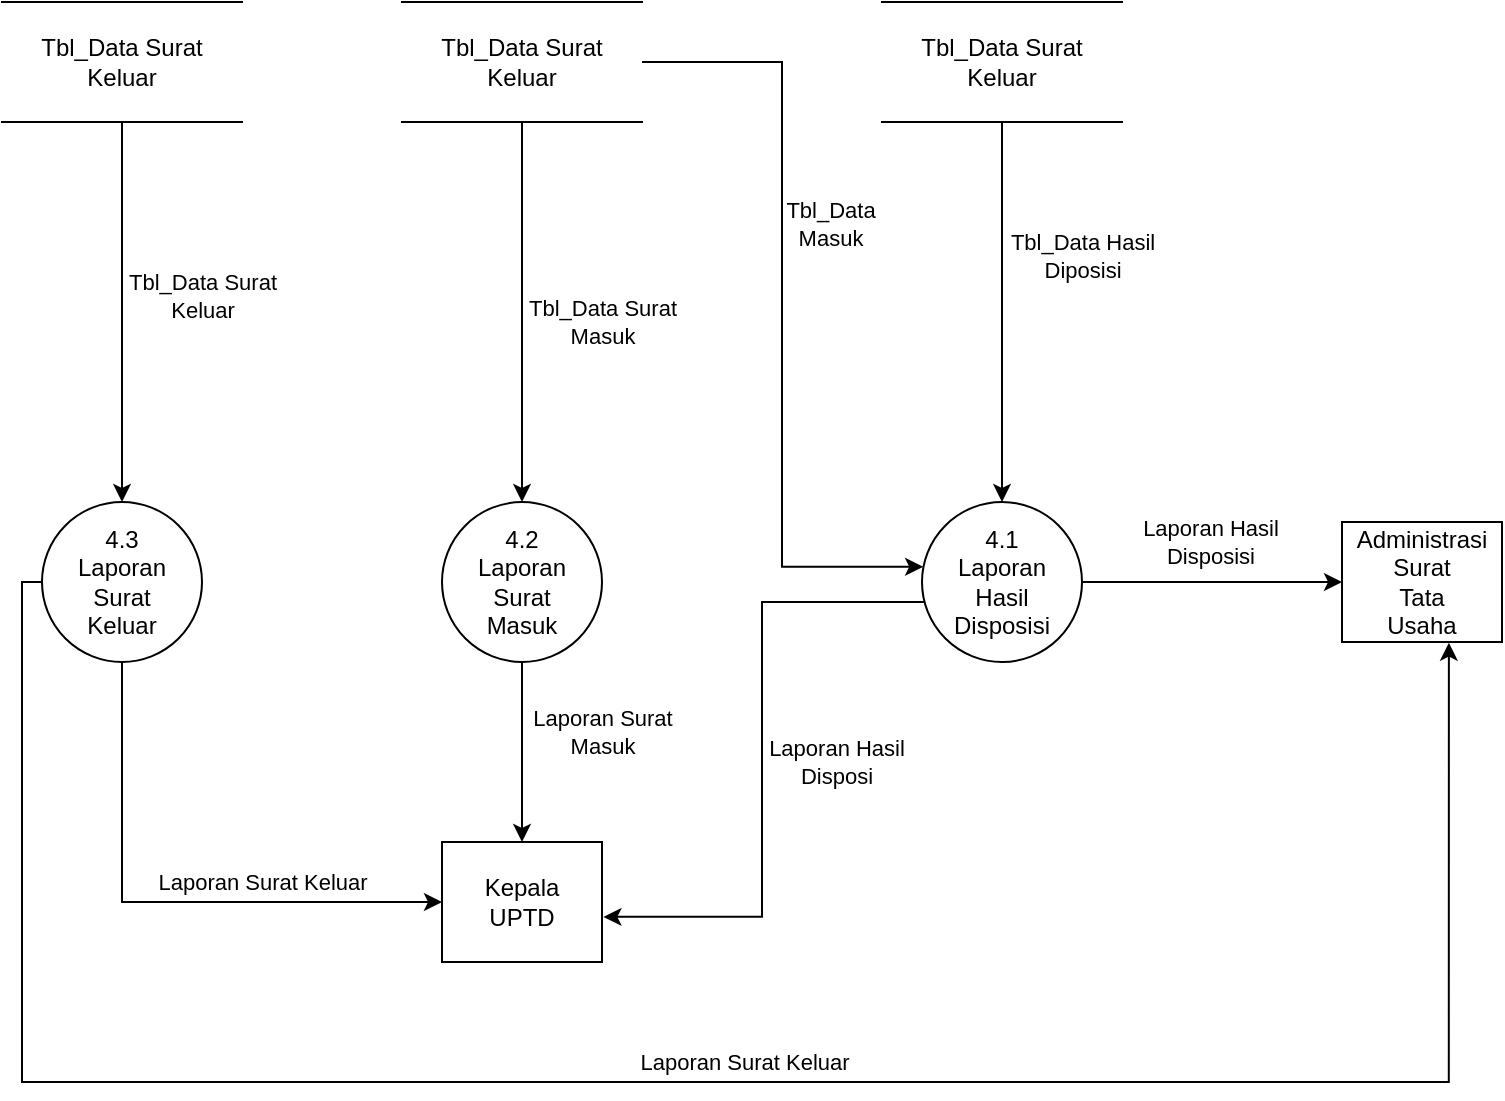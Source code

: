 <mxfile version="24.8.6">
  <diagram name="Halaman-1" id="_SG1ShwX3pmdfHbwFW69">
    <mxGraphModel dx="1000" dy="530" grid="1" gridSize="10" guides="1" tooltips="1" connect="1" arrows="1" fold="1" page="1" pageScale="1" pageWidth="827" pageHeight="1169" math="0" shadow="0">
      <root>
        <mxCell id="0" />
        <mxCell id="1" parent="0" />
        <mxCell id="KRCaQg-ymXRVWUEwnPy7-3" value="" style="edgeStyle=orthogonalEdgeStyle;rounded=0;orthogonalLoop=1;jettySize=auto;html=1;" edge="1" parent="1" source="KRCaQg-ymXRVWUEwnPy7-1" target="KRCaQg-ymXRVWUEwnPy7-2">
          <mxGeometry relative="1" as="geometry">
            <Array as="points">
              <mxPoint x="60" y="340" />
              <mxPoint x="60" y="340" />
            </Array>
          </mxGeometry>
        </mxCell>
        <mxCell id="KRCaQg-ymXRVWUEwnPy7-13" value="Tbl_Data Surat&lt;div&gt;Keluar&lt;/div&gt;" style="edgeLabel;html=1;align=center;verticalAlign=middle;resizable=0;points=[];" vertex="1" connectable="0" parent="KRCaQg-ymXRVWUEwnPy7-3">
          <mxGeometry x="-0.092" relative="1" as="geometry">
            <mxPoint x="40" as="offset" />
          </mxGeometry>
        </mxCell>
        <mxCell id="KRCaQg-ymXRVWUEwnPy7-1" value="Tbl_Data Surat Keluar" style="shape=partialRectangle;whiteSpace=wrap;html=1;left=0;right=0;fillColor=none;" vertex="1" parent="1">
          <mxGeometry y="190" width="120" height="60" as="geometry" />
        </mxCell>
        <mxCell id="KRCaQg-ymXRVWUEwnPy7-18" style="edgeStyle=orthogonalEdgeStyle;rounded=0;orthogonalLoop=1;jettySize=auto;html=1;entryX=0;entryY=0.5;entryDx=0;entryDy=0;" edge="1" parent="1" source="KRCaQg-ymXRVWUEwnPy7-2" target="KRCaQg-ymXRVWUEwnPy7-15">
          <mxGeometry relative="1" as="geometry">
            <Array as="points">
              <mxPoint x="60" y="640" />
            </Array>
          </mxGeometry>
        </mxCell>
        <mxCell id="KRCaQg-ymXRVWUEwnPy7-19" value="Laporan Surat Keluar" style="edgeLabel;html=1;align=center;verticalAlign=middle;resizable=0;points=[];" vertex="1" connectable="0" parent="KRCaQg-ymXRVWUEwnPy7-18">
          <mxGeometry x="0.234" y="-2" relative="1" as="geometry">
            <mxPoint x="17" y="-12" as="offset" />
          </mxGeometry>
        </mxCell>
        <mxCell id="KRCaQg-ymXRVWUEwnPy7-2" value="&lt;div&gt;4.3&lt;/div&gt;Laporan&lt;div&gt;Surat&lt;/div&gt;&lt;div&gt;Keluar&lt;/div&gt;" style="ellipse;whiteSpace=wrap;html=1;fillColor=none;" vertex="1" parent="1">
          <mxGeometry x="20" y="440" width="80" height="80" as="geometry" />
        </mxCell>
        <mxCell id="KRCaQg-ymXRVWUEwnPy7-7" value="" style="edgeStyle=orthogonalEdgeStyle;rounded=0;orthogonalLoop=1;jettySize=auto;html=1;" edge="1" source="KRCaQg-ymXRVWUEwnPy7-8" target="KRCaQg-ymXRVWUEwnPy7-9" parent="1">
          <mxGeometry relative="1" as="geometry" />
        </mxCell>
        <mxCell id="KRCaQg-ymXRVWUEwnPy7-14" value="&lt;div&gt;Tbl_Data Surat&lt;/div&gt;&lt;div&gt;Masuk&lt;/div&gt;" style="edgeLabel;html=1;align=center;verticalAlign=middle;resizable=0;points=[];" vertex="1" connectable="0" parent="KRCaQg-ymXRVWUEwnPy7-7">
          <mxGeometry x="-0.237" y="2" relative="1" as="geometry">
            <mxPoint x="38" y="27" as="offset" />
          </mxGeometry>
        </mxCell>
        <mxCell id="KRCaQg-ymXRVWUEwnPy7-8" value="Tbl_Data Surat Keluar" style="shape=partialRectangle;whiteSpace=wrap;html=1;left=0;right=0;fillColor=none;" vertex="1" parent="1">
          <mxGeometry x="200" y="190" width="120" height="60" as="geometry" />
        </mxCell>
        <mxCell id="KRCaQg-ymXRVWUEwnPy7-16" value="" style="edgeStyle=orthogonalEdgeStyle;rounded=0;orthogonalLoop=1;jettySize=auto;html=1;" edge="1" parent="1" source="KRCaQg-ymXRVWUEwnPy7-9" target="KRCaQg-ymXRVWUEwnPy7-15">
          <mxGeometry relative="1" as="geometry" />
        </mxCell>
        <mxCell id="KRCaQg-ymXRVWUEwnPy7-17" value="Laporan Surat&lt;div&gt;Masuk&lt;/div&gt;" style="edgeLabel;html=1;align=center;verticalAlign=middle;resizable=0;points=[];" vertex="1" connectable="0" parent="KRCaQg-ymXRVWUEwnPy7-16">
          <mxGeometry x="-0.226" y="-1" relative="1" as="geometry">
            <mxPoint x="41" as="offset" />
          </mxGeometry>
        </mxCell>
        <mxCell id="KRCaQg-ymXRVWUEwnPy7-9" value="&lt;div&gt;4.2&lt;/div&gt;Laporan&lt;div&gt;Surat&lt;/div&gt;&lt;div&gt;Masuk&lt;/div&gt;" style="ellipse;whiteSpace=wrap;html=1;fillColor=none;" vertex="1" parent="1">
          <mxGeometry x="220" y="440" width="80" height="80" as="geometry" />
        </mxCell>
        <mxCell id="KRCaQg-ymXRVWUEwnPy7-10" value="" style="edgeStyle=orthogonalEdgeStyle;rounded=0;orthogonalLoop=1;jettySize=auto;html=1;" edge="1" source="KRCaQg-ymXRVWUEwnPy7-11" target="KRCaQg-ymXRVWUEwnPy7-12" parent="1">
          <mxGeometry relative="1" as="geometry" />
        </mxCell>
        <mxCell id="KRCaQg-ymXRVWUEwnPy7-24" value="Tbl_Data Hasil&lt;br&gt;Diposisi" style="edgeLabel;html=1;align=center;verticalAlign=middle;resizable=0;points=[];" vertex="1" connectable="0" parent="KRCaQg-ymXRVWUEwnPy7-10">
          <mxGeometry x="-0.301" y="-1" relative="1" as="geometry">
            <mxPoint x="41" as="offset" />
          </mxGeometry>
        </mxCell>
        <mxCell id="KRCaQg-ymXRVWUEwnPy7-11" value="Tbl_Data Surat Keluar" style="shape=partialRectangle;whiteSpace=wrap;html=1;left=0;right=0;fillColor=none;" vertex="1" parent="1">
          <mxGeometry x="440" y="190" width="120" height="60" as="geometry" />
        </mxCell>
        <mxCell id="KRCaQg-ymXRVWUEwnPy7-26" value="" style="edgeStyle=orthogonalEdgeStyle;rounded=0;orthogonalLoop=1;jettySize=auto;html=1;" edge="1" parent="1" source="KRCaQg-ymXRVWUEwnPy7-12" target="KRCaQg-ymXRVWUEwnPy7-25">
          <mxGeometry relative="1" as="geometry">
            <Array as="points">
              <mxPoint x="610" y="480" />
              <mxPoint x="610" y="480" />
            </Array>
          </mxGeometry>
        </mxCell>
        <mxCell id="KRCaQg-ymXRVWUEwnPy7-27" value="Laporan Hasil&lt;div&gt;Disposisi&lt;/div&gt;" style="edgeLabel;html=1;align=center;verticalAlign=middle;resizable=0;points=[];" vertex="1" connectable="0" parent="KRCaQg-ymXRVWUEwnPy7-26">
          <mxGeometry x="-0.012" relative="1" as="geometry">
            <mxPoint y="-20" as="offset" />
          </mxGeometry>
        </mxCell>
        <mxCell id="KRCaQg-ymXRVWUEwnPy7-12" value="&lt;div&gt;4.1&lt;/div&gt;Laporan&lt;div&gt;Hasil&lt;/div&gt;&lt;div&gt;Disposisi&lt;/div&gt;" style="ellipse;whiteSpace=wrap;html=1;fillColor=none;" vertex="1" parent="1">
          <mxGeometry x="460" y="440" width="80" height="80" as="geometry" />
        </mxCell>
        <mxCell id="KRCaQg-ymXRVWUEwnPy7-15" value="Kepala&lt;div&gt;UPTD&lt;/div&gt;" style="whiteSpace=wrap;html=1;fillColor=none;" vertex="1" parent="1">
          <mxGeometry x="220" y="610" width="80" height="60" as="geometry" />
        </mxCell>
        <mxCell id="KRCaQg-ymXRVWUEwnPy7-20" style="edgeStyle=orthogonalEdgeStyle;rounded=0;orthogonalLoop=1;jettySize=auto;html=1;entryX=1.009;entryY=0.624;entryDx=0;entryDy=0;entryPerimeter=0;" edge="1" parent="1" source="KRCaQg-ymXRVWUEwnPy7-12" target="KRCaQg-ymXRVWUEwnPy7-15">
          <mxGeometry relative="1" as="geometry">
            <Array as="points">
              <mxPoint x="380" y="490" />
              <mxPoint x="380" y="647" />
            </Array>
          </mxGeometry>
        </mxCell>
        <mxCell id="KRCaQg-ymXRVWUEwnPy7-21" value="Laporan Hasil&lt;div&gt;Disposi&lt;/div&gt;" style="edgeLabel;html=1;align=center;verticalAlign=middle;resizable=0;points=[];" vertex="1" connectable="0" parent="KRCaQg-ymXRVWUEwnPy7-20">
          <mxGeometry x="0.011" y="1" relative="1" as="geometry">
            <mxPoint x="36" y="1" as="offset" />
          </mxGeometry>
        </mxCell>
        <mxCell id="KRCaQg-ymXRVWUEwnPy7-22" style="edgeStyle=orthogonalEdgeStyle;rounded=0;orthogonalLoop=1;jettySize=auto;html=1;entryX=0.007;entryY=0.405;entryDx=0;entryDy=0;entryPerimeter=0;" edge="1" parent="1" source="KRCaQg-ymXRVWUEwnPy7-8" target="KRCaQg-ymXRVWUEwnPy7-12">
          <mxGeometry relative="1" as="geometry" />
        </mxCell>
        <mxCell id="KRCaQg-ymXRVWUEwnPy7-23" value="Tbl_Data&lt;div&gt;Masuk&lt;/div&gt;" style="edgeLabel;html=1;align=center;verticalAlign=middle;resizable=0;points=[];" vertex="1" connectable="0" parent="KRCaQg-ymXRVWUEwnPy7-22">
          <mxGeometry x="-0.219" relative="1" as="geometry">
            <mxPoint x="24" y="-3" as="offset" />
          </mxGeometry>
        </mxCell>
        <mxCell id="KRCaQg-ymXRVWUEwnPy7-25" value="Administrasi&lt;div&gt;Surat&lt;/div&gt;&lt;div&gt;Tata&lt;/div&gt;&lt;div&gt;Usaha&lt;/div&gt;" style="whiteSpace=wrap;html=1;fillColor=none;" vertex="1" parent="1">
          <mxGeometry x="670" y="450" width="80" height="60" as="geometry" />
        </mxCell>
        <mxCell id="KRCaQg-ymXRVWUEwnPy7-28" style="edgeStyle=orthogonalEdgeStyle;rounded=0;orthogonalLoop=1;jettySize=auto;html=1;entryX=0.668;entryY=1.006;entryDx=0;entryDy=0;entryPerimeter=0;" edge="1" parent="1" source="KRCaQg-ymXRVWUEwnPy7-2" target="KRCaQg-ymXRVWUEwnPy7-25">
          <mxGeometry relative="1" as="geometry">
            <Array as="points">
              <mxPoint x="10" y="480" />
              <mxPoint x="10" y="730" />
              <mxPoint x="723" y="730" />
            </Array>
          </mxGeometry>
        </mxCell>
        <mxCell id="KRCaQg-ymXRVWUEwnPy7-29" value="Laporan Surat Keluar" style="edgeLabel;html=1;align=center;verticalAlign=middle;resizable=0;points=[];" vertex="1" connectable="0" parent="KRCaQg-ymXRVWUEwnPy7-28">
          <mxGeometry x="0.041" y="-2" relative="1" as="geometry">
            <mxPoint y="-12" as="offset" />
          </mxGeometry>
        </mxCell>
      </root>
    </mxGraphModel>
  </diagram>
</mxfile>
